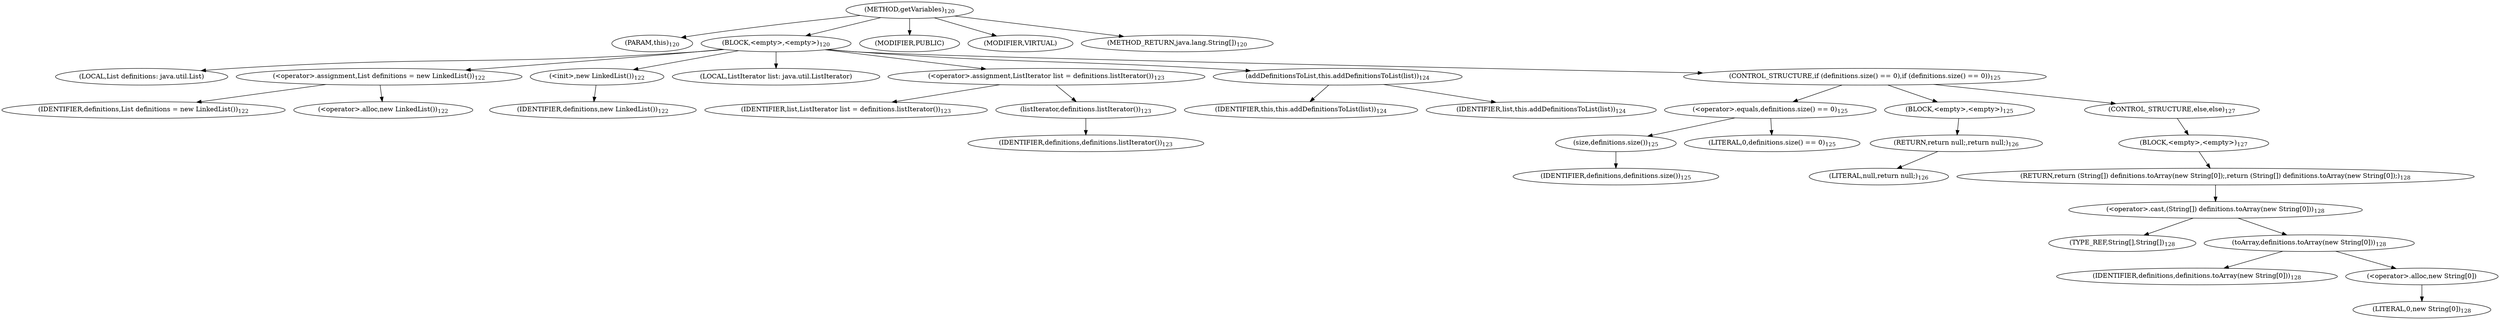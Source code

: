 digraph "getVariables" {  
"125" [label = <(METHOD,getVariables)<SUB>120</SUB>> ]
"6" [label = <(PARAM,this)<SUB>120</SUB>> ]
"126" [label = <(BLOCK,&lt;empty&gt;,&lt;empty&gt;)<SUB>120</SUB>> ]
"4" [label = <(LOCAL,List definitions: java.util.List)> ]
"127" [label = <(&lt;operator&gt;.assignment,List definitions = new LinkedList())<SUB>122</SUB>> ]
"128" [label = <(IDENTIFIER,definitions,List definitions = new LinkedList())<SUB>122</SUB>> ]
"129" [label = <(&lt;operator&gt;.alloc,new LinkedList())<SUB>122</SUB>> ]
"130" [label = <(&lt;init&gt;,new LinkedList())<SUB>122</SUB>> ]
"3" [label = <(IDENTIFIER,definitions,new LinkedList())<SUB>122</SUB>> ]
"131" [label = <(LOCAL,ListIterator list: java.util.ListIterator)> ]
"132" [label = <(&lt;operator&gt;.assignment,ListIterator list = definitions.listIterator())<SUB>123</SUB>> ]
"133" [label = <(IDENTIFIER,list,ListIterator list = definitions.listIterator())<SUB>123</SUB>> ]
"134" [label = <(listIterator,definitions.listIterator())<SUB>123</SUB>> ]
"135" [label = <(IDENTIFIER,definitions,definitions.listIterator())<SUB>123</SUB>> ]
"136" [label = <(addDefinitionsToList,this.addDefinitionsToList(list))<SUB>124</SUB>> ]
"5" [label = <(IDENTIFIER,this,this.addDefinitionsToList(list))<SUB>124</SUB>> ]
"137" [label = <(IDENTIFIER,list,this.addDefinitionsToList(list))<SUB>124</SUB>> ]
"138" [label = <(CONTROL_STRUCTURE,if (definitions.size() == 0),if (definitions.size() == 0))<SUB>125</SUB>> ]
"139" [label = <(&lt;operator&gt;.equals,definitions.size() == 0)<SUB>125</SUB>> ]
"140" [label = <(size,definitions.size())<SUB>125</SUB>> ]
"141" [label = <(IDENTIFIER,definitions,definitions.size())<SUB>125</SUB>> ]
"142" [label = <(LITERAL,0,definitions.size() == 0)<SUB>125</SUB>> ]
"143" [label = <(BLOCK,&lt;empty&gt;,&lt;empty&gt;)<SUB>125</SUB>> ]
"144" [label = <(RETURN,return null;,return null;)<SUB>126</SUB>> ]
"145" [label = <(LITERAL,null,return null;)<SUB>126</SUB>> ]
"146" [label = <(CONTROL_STRUCTURE,else,else)<SUB>127</SUB>> ]
"147" [label = <(BLOCK,&lt;empty&gt;,&lt;empty&gt;)<SUB>127</SUB>> ]
"148" [label = <(RETURN,return (String[]) definitions.toArray(new String[0]);,return (String[]) definitions.toArray(new String[0]);)<SUB>128</SUB>> ]
"149" [label = <(&lt;operator&gt;.cast,(String[]) definitions.toArray(new String[0]))<SUB>128</SUB>> ]
"150" [label = <(TYPE_REF,String[],String[])<SUB>128</SUB>> ]
"151" [label = <(toArray,definitions.toArray(new String[0]))<SUB>128</SUB>> ]
"152" [label = <(IDENTIFIER,definitions,definitions.toArray(new String[0]))<SUB>128</SUB>> ]
"153" [label = <(&lt;operator&gt;.alloc,new String[0])> ]
"154" [label = <(LITERAL,0,new String[0])<SUB>128</SUB>> ]
"155" [label = <(MODIFIER,PUBLIC)> ]
"156" [label = <(MODIFIER,VIRTUAL)> ]
"157" [label = <(METHOD_RETURN,java.lang.String[])<SUB>120</SUB>> ]
  "125" -> "6" 
  "125" -> "126" 
  "125" -> "155" 
  "125" -> "156" 
  "125" -> "157" 
  "126" -> "4" 
  "126" -> "127" 
  "126" -> "130" 
  "126" -> "131" 
  "126" -> "132" 
  "126" -> "136" 
  "126" -> "138" 
  "127" -> "128" 
  "127" -> "129" 
  "130" -> "3" 
  "132" -> "133" 
  "132" -> "134" 
  "134" -> "135" 
  "136" -> "5" 
  "136" -> "137" 
  "138" -> "139" 
  "138" -> "143" 
  "138" -> "146" 
  "139" -> "140" 
  "139" -> "142" 
  "140" -> "141" 
  "143" -> "144" 
  "144" -> "145" 
  "146" -> "147" 
  "147" -> "148" 
  "148" -> "149" 
  "149" -> "150" 
  "149" -> "151" 
  "151" -> "152" 
  "151" -> "153" 
  "153" -> "154" 
}
